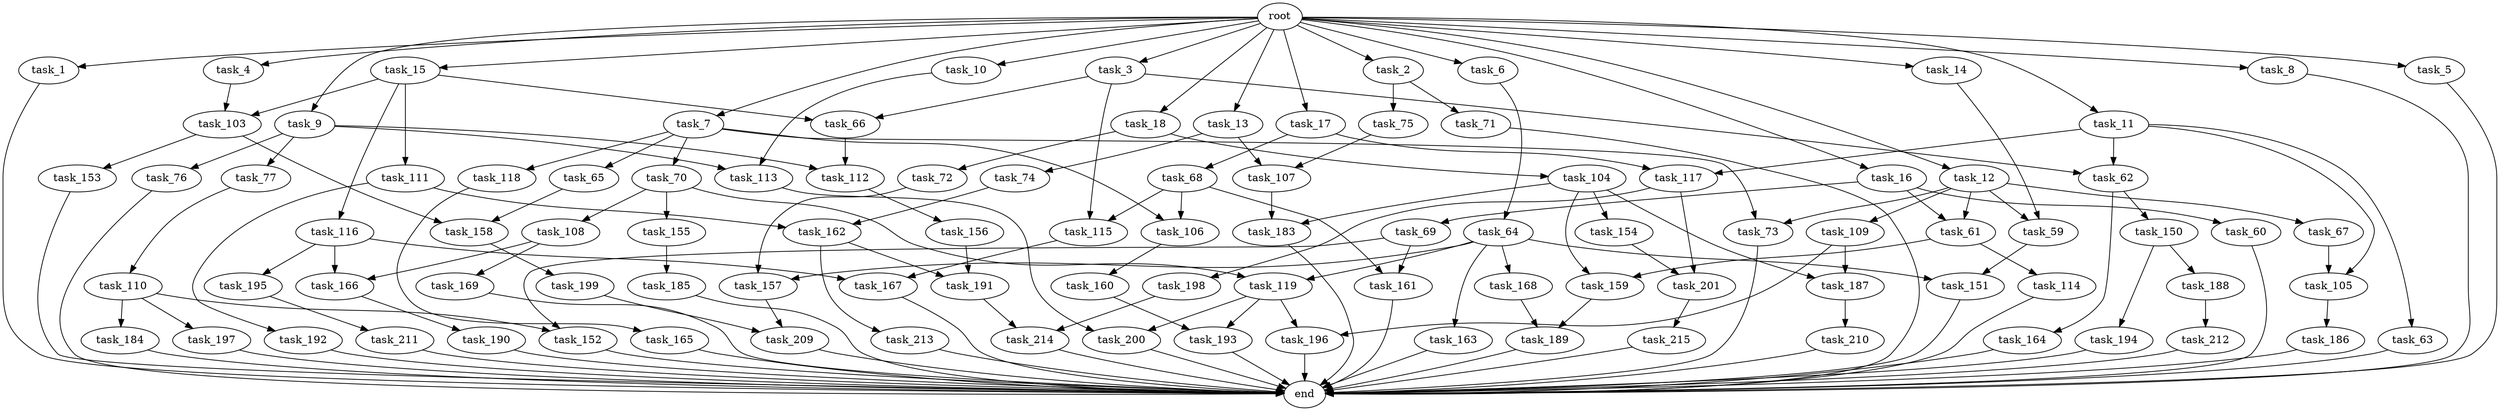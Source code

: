 digraph G {
  task_116 [size="420906795008.000000"];
  task_105 [size="446676598784.000000"];
  task_163 [size="214748364800.000000"];
  task_15 [size="1024.000000"];
  task_212 [size="214748364800.000000"];
  task_184 [size="77309411328.000000"];
  task_169 [size="549755813888.000000"];
  task_153 [size="77309411328.000000"];
  task_191 [size="730144440320.000000"];
  task_7 [size="1024.000000"];
  task_104 [size="77309411328.000000"];
  task_119 [size="429496729600.000000"];
  task_166 [size="584115552256.000000"];
  task_75 [size="214748364800.000000"];
  task_214 [size="1073741824000.000000"];
  task_154 [size="137438953472.000000"];
  task_106 [size="1391569403904.000000"];
  task_117 [size="833223655424.000000"];
  task_155 [size="214748364800.000000"];
  task_9 [size="1024.000000"];
  task_196 [size="858993459200.000000"];
  task_74 [size="77309411328.000000"];
  task_112 [size="171798691840.000000"];
  task_185 [size="309237645312.000000"];
  task_59 [size="996432412672.000000"];
  task_164 [size="137438953472.000000"];
  task_118 [size="695784701952.000000"];
  task_73 [size="833223655424.000000"];
  task_64 [size="77309411328.000000"];
  task_77 [size="34359738368.000000"];
  task_198 [size="309237645312.000000"];
  task_65 [size="695784701952.000000"];
  task_150 [size="137438953472.000000"];
  task_18 [size="1024.000000"];
  task_188 [size="858993459200.000000"];
  task_63 [size="137438953472.000000"];
  task_68 [size="695784701952.000000"];
  task_115 [size="1245540515840.000000"];
  task_160 [size="858993459200.000000"];
  task_61 [size="274877906944.000000"];
  task_156 [size="309237645312.000000"];
  task_167 [size="730144440320.000000"];
  task_1 [size="1024.000000"];
  task_159 [size="558345748480.000000"];
  task_157 [size="523986010112.000000"];
  task_109 [size="137438953472.000000"];
  task_210 [size="77309411328.000000"];
  task_201 [size="523986010112.000000"];
  task_189 [size="352187318272.000000"];
  task_69 [size="137438953472.000000"];
  task_162 [size="1279900254208.000000"];
  task_194 [size="858993459200.000000"];
  task_62 [size="687194767360.000000"];
  task_66 [size="970662608896.000000"];
  task_161 [size="1116691496960.000000"];
  task_213 [size="695784701952.000000"];
  task_195 [size="34359738368.000000"];
  end [size="0.000000"];
  task_192 [size="420906795008.000000"];
  task_11 [size="1024.000000"];
  task_4 [size="1024.000000"];
  task_60 [size="137438953472.000000"];
  task_10 [size="1024.000000"];
  task_193 [size="970662608896.000000"];
  task_158 [size="627065225216.000000"];
  task_70 [size="695784701952.000000"];
  task_71 [size="214748364800.000000"];
  task_67 [size="137438953472.000000"];
  task_14 [size="1024.000000"];
  task_12 [size="1024.000000"];
  task_13 [size="1024.000000"];
  task_187 [size="446676598784.000000"];
  task_108 [size="214748364800.000000"];
  root [size="0.000000"];
  task_3 [size="1024.000000"];
  task_114 [size="420906795008.000000"];
  task_151 [size="523986010112.000000"];
  task_103 [size="970662608896.000000"];
  task_113 [size="343597383680.000000"];
  task_6 [size="1024.000000"];
  task_186 [size="549755813888.000000"];
  task_168 [size="214748364800.000000"];
  task_2 [size="1024.000000"];
  task_209 [size="687194767360.000000"];
  task_197 [size="77309411328.000000"];
  task_183 [size="996432412672.000000"];
  task_107 [size="386547056640.000000"];
  task_72 [size="77309411328.000000"];
  task_211 [size="549755813888.000000"];
  task_17 [size="1024.000000"];
  task_76 [size="34359738368.000000"];
  task_165 [size="549755813888.000000"];
  task_200 [size="1408749273088.000000"];
  task_190 [size="214748364800.000000"];
  task_8 [size="1024.000000"];
  task_16 [size="1024.000000"];
  task_199 [size="549755813888.000000"];
  task_152 [size="498216206336.000000"];
  task_5 [size="1024.000000"];
  task_215 [size="214748364800.000000"];
  task_110 [size="309237645312.000000"];
  task_111 [size="420906795008.000000"];

  task_116 -> task_166 [size="33554432.000000"];
  task_116 -> task_167 [size="33554432.000000"];
  task_116 -> task_195 [size="33554432.000000"];
  task_105 -> task_186 [size="536870912.000000"];
  task_163 -> end [size="1.000000"];
  task_15 -> task_66 [size="411041792.000000"];
  task_15 -> task_116 [size="411041792.000000"];
  task_15 -> task_103 [size="411041792.000000"];
  task_15 -> task_111 [size="411041792.000000"];
  task_212 -> end [size="1.000000"];
  task_184 -> end [size="1.000000"];
  task_169 -> end [size="1.000000"];
  task_153 -> end [size="1.000000"];
  task_191 -> task_214 [size="838860800.000000"];
  task_7 -> task_65 [size="679477248.000000"];
  task_7 -> task_118 [size="679477248.000000"];
  task_7 -> task_73 [size="679477248.000000"];
  task_7 -> task_70 [size="679477248.000000"];
  task_7 -> task_106 [size="679477248.000000"];
  task_104 -> task_154 [size="134217728.000000"];
  task_104 -> task_183 [size="134217728.000000"];
  task_104 -> task_187 [size="134217728.000000"];
  task_104 -> task_159 [size="134217728.000000"];
  task_119 -> task_193 [size="536870912.000000"];
  task_119 -> task_200 [size="536870912.000000"];
  task_119 -> task_196 [size="536870912.000000"];
  task_166 -> task_190 [size="209715200.000000"];
  task_75 -> task_107 [size="301989888.000000"];
  task_214 -> end [size="1.000000"];
  task_154 -> task_201 [size="209715200.000000"];
  task_106 -> task_160 [size="838860800.000000"];
  task_117 -> task_201 [size="301989888.000000"];
  task_117 -> task_198 [size="301989888.000000"];
  task_155 -> task_185 [size="301989888.000000"];
  task_9 -> task_112 [size="33554432.000000"];
  task_9 -> task_76 [size="33554432.000000"];
  task_9 -> task_113 [size="33554432.000000"];
  task_9 -> task_77 [size="33554432.000000"];
  task_196 -> end [size="1.000000"];
  task_74 -> task_162 [size="838860800.000000"];
  task_112 -> task_156 [size="301989888.000000"];
  task_185 -> end [size="1.000000"];
  task_59 -> task_151 [size="301989888.000000"];
  task_164 -> end [size="1.000000"];
  task_118 -> task_165 [size="536870912.000000"];
  task_73 -> end [size="1.000000"];
  task_64 -> task_119 [size="209715200.000000"];
  task_64 -> task_151 [size="209715200.000000"];
  task_64 -> task_168 [size="209715200.000000"];
  task_64 -> task_157 [size="209715200.000000"];
  task_64 -> task_163 [size="209715200.000000"];
  task_77 -> task_110 [size="301989888.000000"];
  task_198 -> task_214 [size="209715200.000000"];
  task_65 -> task_158 [size="536870912.000000"];
  task_150 -> task_194 [size="838860800.000000"];
  task_150 -> task_188 [size="838860800.000000"];
  task_18 -> task_72 [size="75497472.000000"];
  task_18 -> task_104 [size="75497472.000000"];
  task_188 -> task_212 [size="209715200.000000"];
  task_63 -> end [size="1.000000"];
  task_68 -> task_161 [size="679477248.000000"];
  task_68 -> task_106 [size="679477248.000000"];
  task_68 -> task_115 [size="679477248.000000"];
  task_115 -> task_167 [size="679477248.000000"];
  task_160 -> task_193 [size="411041792.000000"];
  task_61 -> task_114 [size="411041792.000000"];
  task_61 -> task_159 [size="411041792.000000"];
  task_156 -> task_191 [size="33554432.000000"];
  task_167 -> end [size="1.000000"];
  task_1 -> end [size="1.000000"];
  task_159 -> task_189 [size="134217728.000000"];
  task_157 -> task_209 [size="536870912.000000"];
  task_109 -> task_196 [size="301989888.000000"];
  task_109 -> task_187 [size="301989888.000000"];
  task_210 -> end [size="1.000000"];
  task_201 -> task_215 [size="209715200.000000"];
  task_189 -> end [size="1.000000"];
  task_69 -> task_161 [size="411041792.000000"];
  task_69 -> task_152 [size="411041792.000000"];
  task_162 -> task_213 [size="679477248.000000"];
  task_162 -> task_191 [size="679477248.000000"];
  task_194 -> end [size="1.000000"];
  task_62 -> task_164 [size="134217728.000000"];
  task_62 -> task_150 [size="134217728.000000"];
  task_66 -> task_112 [size="134217728.000000"];
  task_161 -> end [size="1.000000"];
  task_213 -> end [size="1.000000"];
  task_195 -> task_211 [size="536870912.000000"];
  task_192 -> end [size="1.000000"];
  task_11 -> task_63 [size="134217728.000000"];
  task_11 -> task_117 [size="134217728.000000"];
  task_11 -> task_105 [size="134217728.000000"];
  task_11 -> task_62 [size="134217728.000000"];
  task_4 -> task_103 [size="536870912.000000"];
  task_60 -> end [size="1.000000"];
  task_10 -> task_113 [size="301989888.000000"];
  task_193 -> end [size="1.000000"];
  task_158 -> task_199 [size="536870912.000000"];
  task_70 -> task_119 [size="209715200.000000"];
  task_70 -> task_108 [size="209715200.000000"];
  task_70 -> task_155 [size="209715200.000000"];
  task_71 -> end [size="1.000000"];
  task_67 -> task_105 [size="301989888.000000"];
  task_14 -> task_59 [size="838860800.000000"];
  task_12 -> task_109 [size="134217728.000000"];
  task_12 -> task_61 [size="134217728.000000"];
  task_12 -> task_73 [size="134217728.000000"];
  task_12 -> task_67 [size="134217728.000000"];
  task_12 -> task_59 [size="134217728.000000"];
  task_13 -> task_107 [size="75497472.000000"];
  task_13 -> task_74 [size="75497472.000000"];
  task_187 -> task_210 [size="75497472.000000"];
  task_108 -> task_166 [size="536870912.000000"];
  task_108 -> task_169 [size="536870912.000000"];
  root -> task_13 [size="1.000000"];
  root -> task_17 [size="1.000000"];
  root -> task_3 [size="1.000000"];
  root -> task_4 [size="1.000000"];
  root -> task_11 [size="1.000000"];
  root -> task_15 [size="1.000000"];
  root -> task_10 [size="1.000000"];
  root -> task_6 [size="1.000000"];
  root -> task_9 [size="1.000000"];
  root -> task_16 [size="1.000000"];
  root -> task_8 [size="1.000000"];
  root -> task_18 [size="1.000000"];
  root -> task_1 [size="1.000000"];
  root -> task_5 [size="1.000000"];
  root -> task_7 [size="1.000000"];
  root -> task_2 [size="1.000000"];
  root -> task_14 [size="1.000000"];
  root -> task_12 [size="1.000000"];
  task_3 -> task_66 [size="536870912.000000"];
  task_3 -> task_62 [size="536870912.000000"];
  task_3 -> task_115 [size="536870912.000000"];
  task_114 -> end [size="1.000000"];
  task_151 -> end [size="1.000000"];
  task_103 -> task_158 [size="75497472.000000"];
  task_103 -> task_153 [size="75497472.000000"];
  task_113 -> task_200 [size="838860800.000000"];
  task_6 -> task_64 [size="75497472.000000"];
  task_186 -> end [size="1.000000"];
  task_168 -> task_189 [size="209715200.000000"];
  task_2 -> task_75 [size="209715200.000000"];
  task_2 -> task_71 [size="209715200.000000"];
  task_209 -> end [size="1.000000"];
  task_197 -> end [size="1.000000"];
  task_183 -> end [size="1.000000"];
  task_107 -> task_183 [size="838860800.000000"];
  task_72 -> task_157 [size="301989888.000000"];
  task_211 -> end [size="1.000000"];
  task_17 -> task_117 [size="679477248.000000"];
  task_17 -> task_68 [size="679477248.000000"];
  task_76 -> end [size="1.000000"];
  task_165 -> end [size="1.000000"];
  task_200 -> end [size="1.000000"];
  task_190 -> end [size="1.000000"];
  task_8 -> end [size="1.000000"];
  task_16 -> task_60 [size="134217728.000000"];
  task_16 -> task_61 [size="134217728.000000"];
  task_16 -> task_69 [size="134217728.000000"];
  task_199 -> task_209 [size="134217728.000000"];
  task_152 -> end [size="1.000000"];
  task_5 -> end [size="1.000000"];
  task_215 -> end [size="1.000000"];
  task_110 -> task_184 [size="75497472.000000"];
  task_110 -> task_197 [size="75497472.000000"];
  task_110 -> task_152 [size="75497472.000000"];
  task_111 -> task_162 [size="411041792.000000"];
  task_111 -> task_192 [size="411041792.000000"];
}
